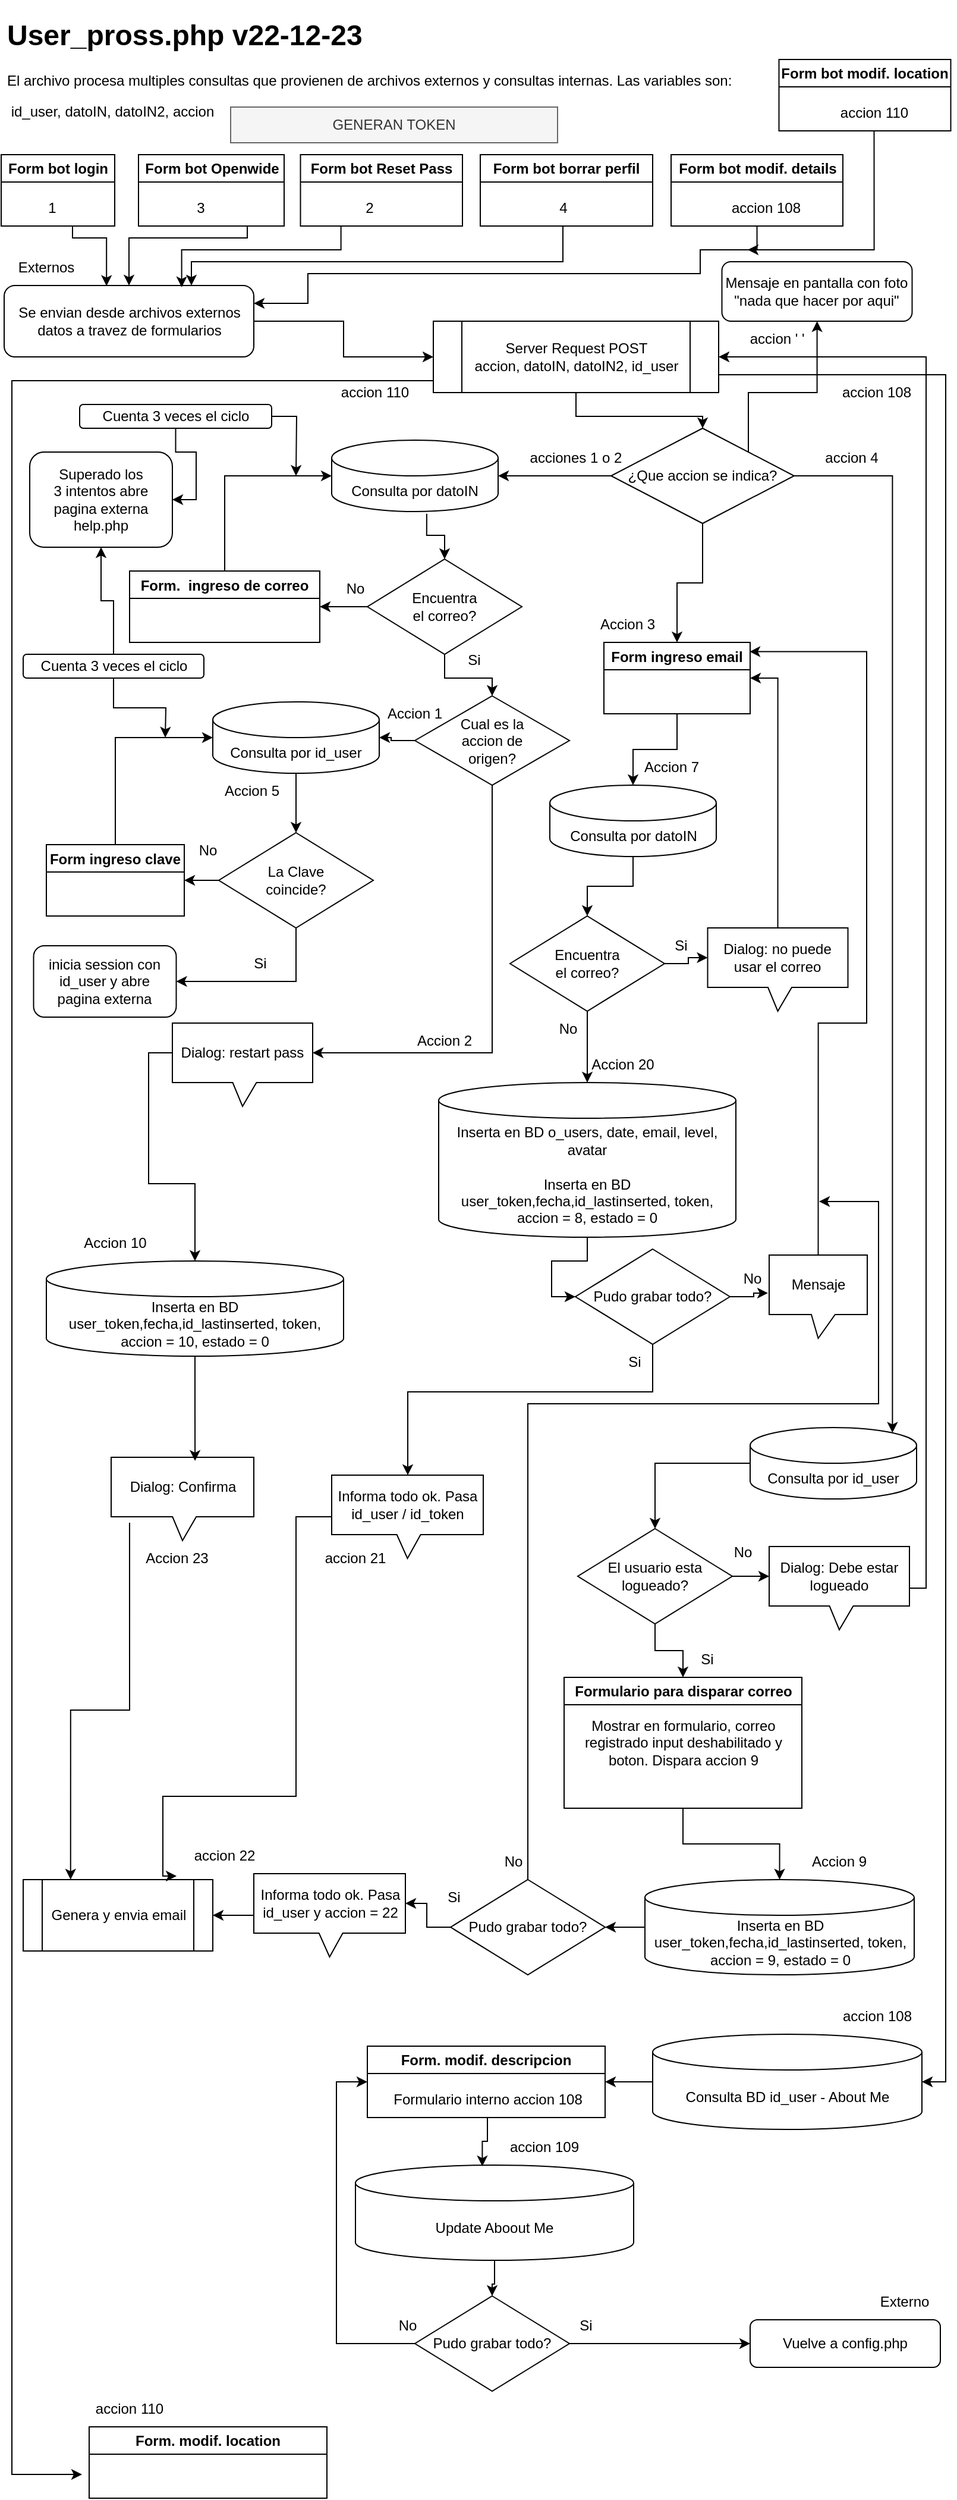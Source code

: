<mxfile version="22.1.11" type="github">
  <diagram name="Página-1" id="0gqNR9iIzD01g7om8HYn">
    <mxGraphModel dx="880" dy="434" grid="1" gridSize="10" guides="1" tooltips="1" connect="1" arrows="1" fold="1" page="1" pageScale="1" pageWidth="827" pageHeight="1169" math="0" shadow="0">
      <root>
        <mxCell id="0" />
        <mxCell id="1" parent="0" />
        <mxCell id="KxJMnZQ1Z0rmv5bRJUNF-1" value="&lt;h1&gt;User_pross.php v22-12-23&lt;/h1&gt;&lt;p&gt;El archivo procesa multiples consultas que provienen de archivos externos y consultas internas. Las variables son:&amp;nbsp;&lt;/p&gt;&lt;p&gt;&lt;span style=&quot;background-color: initial;&quot;&gt;&amp;nbsp;id_user,&amp;nbsp;&lt;/span&gt;&lt;span style=&quot;background-color: initial;&quot;&gt;datoIN,&amp;nbsp;&lt;/span&gt;&lt;span style=&quot;background-color: initial;&quot;&gt;datoIN2,&amp;nbsp;&lt;/span&gt;&lt;span style=&quot;background-color: initial;&quot;&gt;accion&lt;/span&gt;&lt;/p&gt;" style="text;html=1;strokeColor=none;fillColor=none;spacing=5;spacingTop=-20;whiteSpace=wrap;overflow=hidden;rounded=0;" parent="1" vertex="1">
          <mxGeometry x="12" y="10" width="628" height="100" as="geometry" />
        </mxCell>
        <mxCell id="KxJMnZQ1Z0rmv5bRJUNF-20" style="edgeStyle=orthogonalEdgeStyle;rounded=0;orthogonalLoop=1;jettySize=auto;html=1;entryX=0.5;entryY=0;entryDx=0;entryDy=0;" parent="1" source="KxJMnZQ1Z0rmv5bRJUNF-3" target="KxJMnZQ1Z0rmv5bRJUNF-19" edge="1">
          <mxGeometry relative="1" as="geometry" />
        </mxCell>
        <mxCell id="de9XcAd29O3HqB55_w48-4" style="edgeStyle=orthogonalEdgeStyle;rounded=0;orthogonalLoop=1;jettySize=auto;html=1;exitX=1;exitY=0.75;exitDx=0;exitDy=0;entryX=1;entryY=0.5;entryDx=0;entryDy=0;entryPerimeter=0;" parent="1" source="KxJMnZQ1Z0rmv5bRJUNF-3" target="de9XcAd29O3HqB55_w48-9" edge="1">
          <mxGeometry relative="1" as="geometry">
            <mxPoint x="820" y="1731" as="targetPoint" />
          </mxGeometry>
        </mxCell>
        <mxCell id="5F47CChhEbSNKiJuqiiF-7" style="edgeStyle=orthogonalEdgeStyle;rounded=0;orthogonalLoop=1;jettySize=auto;html=1;" edge="1" parent="1" source="KxJMnZQ1Z0rmv5bRJUNF-3">
          <mxGeometry relative="1" as="geometry">
            <mxPoint x="80" y="2080" as="targetPoint" />
            <Array as="points">
              <mxPoint x="21" y="320" />
            </Array>
          </mxGeometry>
        </mxCell>
        <mxCell id="KxJMnZQ1Z0rmv5bRJUNF-3" value="Server Request POST&lt;br&gt;accion, datoIN, datoIN2, id_user" style="shape=process;whiteSpace=wrap;html=1;backgroundOutline=1;" parent="1" vertex="1">
          <mxGeometry x="375.5" y="270" width="240" height="60" as="geometry" />
        </mxCell>
        <mxCell id="KxJMnZQ1Z0rmv5bRJUNF-5" style="edgeStyle=orthogonalEdgeStyle;rounded=0;orthogonalLoop=1;jettySize=auto;html=1;" parent="1" source="KxJMnZQ1Z0rmv5bRJUNF-4" target="KxJMnZQ1Z0rmv5bRJUNF-3" edge="1">
          <mxGeometry relative="1" as="geometry" />
        </mxCell>
        <mxCell id="KxJMnZQ1Z0rmv5bRJUNF-4" value="Se envian desde archivos externos datos a travez de formularios" style="rounded=1;whiteSpace=wrap;html=1;" parent="1" vertex="1">
          <mxGeometry x="14.5" y="240" width="210" height="60" as="geometry" />
        </mxCell>
        <mxCell id="KxJMnZQ1Z0rmv5bRJUNF-6" value="Externos" style="text;html=1;strokeColor=none;fillColor=none;align=center;verticalAlign=middle;whiteSpace=wrap;rounded=0;" parent="1" vertex="1">
          <mxGeometry x="14.5" y="210" width="70" height="30" as="geometry" />
        </mxCell>
        <mxCell id="KxJMnZQ1Z0rmv5bRJUNF-9" value="Form bot login" style="swimlane;whiteSpace=wrap;html=1;" parent="1" vertex="1">
          <mxGeometry x="12" y="130" width="95.5" height="60" as="geometry" />
        </mxCell>
        <mxCell id="KxJMnZQ1Z0rmv5bRJUNF-95" value="1" style="text;html=1;strokeColor=none;fillColor=none;align=center;verticalAlign=middle;whiteSpace=wrap;rounded=0;" parent="KxJMnZQ1Z0rmv5bRJUNF-9" vertex="1">
          <mxGeometry x="12.5" y="30" width="60" height="30" as="geometry" />
        </mxCell>
        <mxCell id="KxJMnZQ1Z0rmv5bRJUNF-15" style="edgeStyle=orthogonalEdgeStyle;rounded=0;orthogonalLoop=1;jettySize=auto;html=1;entryX=0.5;entryY=0;entryDx=0;entryDy=0;" parent="1" source="KxJMnZQ1Z0rmv5bRJUNF-10" target="KxJMnZQ1Z0rmv5bRJUNF-4" edge="1">
          <mxGeometry relative="1" as="geometry">
            <Array as="points">
              <mxPoint x="219" y="200" />
              <mxPoint x="120" y="200" />
            </Array>
          </mxGeometry>
        </mxCell>
        <mxCell id="KxJMnZQ1Z0rmv5bRJUNF-10" value="Form bot Openwide" style="swimlane;whiteSpace=wrap;html=1;startSize=23;" parent="1" vertex="1">
          <mxGeometry x="127.5" y="130" width="122.5" height="60" as="geometry" />
        </mxCell>
        <mxCell id="KxJMnZQ1Z0rmv5bRJUNF-96" value="3" style="text;html=1;strokeColor=none;fillColor=none;align=center;verticalAlign=middle;whiteSpace=wrap;rounded=0;" parent="KxJMnZQ1Z0rmv5bRJUNF-10" vertex="1">
          <mxGeometry x="22.5" y="30" width="60" height="30" as="geometry" />
        </mxCell>
        <mxCell id="KxJMnZQ1Z0rmv5bRJUNF-11" value="Form bot Reset Pass" style="swimlane;whiteSpace=wrap;html=1;" parent="1" vertex="1">
          <mxGeometry x="263.75" y="130" width="136.25" height="60" as="geometry" />
        </mxCell>
        <mxCell id="KxJMnZQ1Z0rmv5bRJUNF-97" value="2" style="text;html=1;strokeColor=none;fillColor=none;align=center;verticalAlign=middle;whiteSpace=wrap;rounded=0;" parent="KxJMnZQ1Z0rmv5bRJUNF-11" vertex="1">
          <mxGeometry x="28.25" y="30" width="60" height="30" as="geometry" />
        </mxCell>
        <mxCell id="KxJMnZQ1Z0rmv5bRJUNF-12" value="Form bot borrar perfil" style="swimlane;whiteSpace=wrap;html=1;" parent="1" vertex="1">
          <mxGeometry x="415" y="130" width="145" height="60" as="geometry" />
        </mxCell>
        <mxCell id="KxJMnZQ1Z0rmv5bRJUNF-98" value="4" style="text;html=1;strokeColor=none;fillColor=none;align=center;verticalAlign=middle;whiteSpace=wrap;rounded=0;" parent="KxJMnZQ1Z0rmv5bRJUNF-12" vertex="1">
          <mxGeometry x="39.5" y="30" width="60" height="30" as="geometry" />
        </mxCell>
        <mxCell id="KxJMnZQ1Z0rmv5bRJUNF-14" style="edgeStyle=orthogonalEdgeStyle;rounded=0;orthogonalLoop=1;jettySize=auto;html=1;entryX=0.41;entryY=0.006;entryDx=0;entryDy=0;entryPerimeter=0;" parent="1" source="KxJMnZQ1Z0rmv5bRJUNF-9" target="KxJMnZQ1Z0rmv5bRJUNF-4" edge="1">
          <mxGeometry relative="1" as="geometry">
            <Array as="points">
              <mxPoint x="72" y="200" />
              <mxPoint x="101" y="200" />
            </Array>
          </mxGeometry>
        </mxCell>
        <mxCell id="KxJMnZQ1Z0rmv5bRJUNF-16" style="edgeStyle=orthogonalEdgeStyle;rounded=0;orthogonalLoop=1;jettySize=auto;html=1;entryX=0.711;entryY=0.024;entryDx=0;entryDy=0;entryPerimeter=0;exitX=0.25;exitY=1;exitDx=0;exitDy=0;" parent="1" target="KxJMnZQ1Z0rmv5bRJUNF-4" edge="1" source="KxJMnZQ1Z0rmv5bRJUNF-11">
          <mxGeometry relative="1" as="geometry">
            <Array as="points">
              <mxPoint x="298" y="210" />
              <mxPoint x="164" y="210" />
            </Array>
            <mxPoint x="410" y="190" as="sourcePoint" />
          </mxGeometry>
        </mxCell>
        <mxCell id="KxJMnZQ1Z0rmv5bRJUNF-17" style="edgeStyle=orthogonalEdgeStyle;rounded=0;orthogonalLoop=1;jettySize=auto;html=1;exitX=0.5;exitY=1;exitDx=0;exitDy=0;entryX=0.75;entryY=0;entryDx=0;entryDy=0;" parent="1" source="KxJMnZQ1Z0rmv5bRJUNF-98" target="KxJMnZQ1Z0rmv5bRJUNF-4" edge="1">
          <mxGeometry relative="1" as="geometry">
            <Array as="points">
              <mxPoint x="485" y="220" />
              <mxPoint x="172" y="220" />
            </Array>
            <mxPoint x="225" y="250" as="targetPoint" />
          </mxGeometry>
        </mxCell>
        <mxCell id="KxJMnZQ1Z0rmv5bRJUNF-22" style="edgeStyle=orthogonalEdgeStyle;rounded=0;orthogonalLoop=1;jettySize=auto;html=1;" parent="1" source="KxJMnZQ1Z0rmv5bRJUNF-19" target="KxJMnZQ1Z0rmv5bRJUNF-21" edge="1">
          <mxGeometry relative="1" as="geometry" />
        </mxCell>
        <mxCell id="KxJMnZQ1Z0rmv5bRJUNF-71" style="edgeStyle=orthogonalEdgeStyle;rounded=0;orthogonalLoop=1;jettySize=auto;html=1;entryX=0.5;entryY=0;entryDx=0;entryDy=0;" parent="1" source="KxJMnZQ1Z0rmv5bRJUNF-19" target="KxJMnZQ1Z0rmv5bRJUNF-70" edge="1">
          <mxGeometry relative="1" as="geometry" />
        </mxCell>
        <mxCell id="vhHzorupILCDjtNBnkvq-3" style="edgeStyle=orthogonalEdgeStyle;rounded=0;orthogonalLoop=1;jettySize=auto;html=1;exitX=1;exitY=0;exitDx=0;exitDy=0;" parent="1" source="KxJMnZQ1Z0rmv5bRJUNF-19" target="vhHzorupILCDjtNBnkvq-1" edge="1">
          <mxGeometry relative="1" as="geometry">
            <Array as="points">
              <mxPoint x="641" y="330" />
            </Array>
          </mxGeometry>
        </mxCell>
        <mxCell id="KxJMnZQ1Z0rmv5bRJUNF-19" value="¿Que accion se indica?" style="rhombus;whiteSpace=wrap;html=1;" parent="1" vertex="1">
          <mxGeometry x="525" y="360" width="154" height="80" as="geometry" />
        </mxCell>
        <mxCell id="KxJMnZQ1Z0rmv5bRJUNF-25" style="edgeStyle=orthogonalEdgeStyle;rounded=0;orthogonalLoop=1;jettySize=auto;html=1;entryX=0.5;entryY=0;entryDx=0;entryDy=0;exitX=0.571;exitY=1.032;exitDx=0;exitDy=0;exitPerimeter=0;" parent="1" source="KxJMnZQ1Z0rmv5bRJUNF-21" target="KxJMnZQ1Z0rmv5bRJUNF-24" edge="1">
          <mxGeometry relative="1" as="geometry" />
        </mxCell>
        <mxCell id="KxJMnZQ1Z0rmv5bRJUNF-21" value="Consulta por datoIN" style="shape=cylinder3;whiteSpace=wrap;html=1;boundedLbl=1;backgroundOutline=1;size=15;" parent="1" vertex="1">
          <mxGeometry x="290" y="370" width="140" height="60" as="geometry" />
        </mxCell>
        <mxCell id="KxJMnZQ1Z0rmv5bRJUNF-23" value="acciones 1 o 2" style="text;html=1;strokeColor=none;fillColor=none;align=center;verticalAlign=middle;whiteSpace=wrap;rounded=0;" parent="1" vertex="1">
          <mxGeometry x="447" y="370" width="97" height="30" as="geometry" />
        </mxCell>
        <mxCell id="KxJMnZQ1Z0rmv5bRJUNF-32" style="edgeStyle=orthogonalEdgeStyle;rounded=0;orthogonalLoop=1;jettySize=auto;html=1;entryX=1;entryY=0.5;entryDx=0;entryDy=0;" parent="1" source="KxJMnZQ1Z0rmv5bRJUNF-24" target="KxJMnZQ1Z0rmv5bRJUNF-26" edge="1">
          <mxGeometry relative="1" as="geometry" />
        </mxCell>
        <mxCell id="KxJMnZQ1Z0rmv5bRJUNF-141" style="edgeStyle=orthogonalEdgeStyle;rounded=0;orthogonalLoop=1;jettySize=auto;html=1;entryX=0.5;entryY=0;entryDx=0;entryDy=0;" parent="1" source="KxJMnZQ1Z0rmv5bRJUNF-24" target="KxJMnZQ1Z0rmv5bRJUNF-31" edge="1">
          <mxGeometry relative="1" as="geometry" />
        </mxCell>
        <mxCell id="KxJMnZQ1Z0rmv5bRJUNF-24" value="Encuentra &lt;br&gt;el correo?" style="rhombus;whiteSpace=wrap;html=1;" parent="1" vertex="1">
          <mxGeometry x="320" y="470" width="130" height="80" as="geometry" />
        </mxCell>
        <mxCell id="KxJMnZQ1Z0rmv5bRJUNF-26" value="Form.  ingreso de correo" style="swimlane;startSize=23;" parent="1" vertex="1">
          <mxGeometry x="120" y="480" width="160" height="60" as="geometry" />
        </mxCell>
        <mxCell id="KxJMnZQ1Z0rmv5bRJUNF-29" value="Si" style="text;html=1;strokeColor=none;fillColor=none;align=center;verticalAlign=middle;whiteSpace=wrap;rounded=0;" parent="1" vertex="1">
          <mxGeometry x="390" y="540" width="40" height="30" as="geometry" />
        </mxCell>
        <mxCell id="KxJMnZQ1Z0rmv5bRJUNF-40" style="edgeStyle=orthogonalEdgeStyle;rounded=0;orthogonalLoop=1;jettySize=auto;html=1;entryX=1;entryY=0.5;entryDx=0;entryDy=0;entryPerimeter=0;" parent="1" source="KxJMnZQ1Z0rmv5bRJUNF-31" target="KxJMnZQ1Z0rmv5bRJUNF-44" edge="1">
          <mxGeometry relative="1" as="geometry">
            <mxPoint x="210.0" y="690" as="targetPoint" />
          </mxGeometry>
        </mxCell>
        <mxCell id="KxJMnZQ1Z0rmv5bRJUNF-31" value="Cual es la &lt;br&gt;accion de &lt;br&gt;origen?" style="rhombus;whiteSpace=wrap;html=1;" parent="1" vertex="1">
          <mxGeometry x="360" y="585" width="130" height="75" as="geometry" />
        </mxCell>
        <mxCell id="KxJMnZQ1Z0rmv5bRJUNF-33" style="edgeStyle=orthogonalEdgeStyle;rounded=0;orthogonalLoop=1;jettySize=auto;html=1;entryX=0;entryY=0.5;entryDx=0;entryDy=0;entryPerimeter=0;exitX=0.5;exitY=0;exitDx=0;exitDy=0;" parent="1" source="KxJMnZQ1Z0rmv5bRJUNF-26" target="KxJMnZQ1Z0rmv5bRJUNF-21" edge="1">
          <mxGeometry relative="1" as="geometry" />
        </mxCell>
        <mxCell id="KxJMnZQ1Z0rmv5bRJUNF-38" value="Accion 1" style="text;html=1;strokeColor=none;fillColor=none;align=center;verticalAlign=middle;whiteSpace=wrap;rounded=0;" parent="1" vertex="1">
          <mxGeometry x="320" y="585" width="80" height="30" as="geometry" />
        </mxCell>
        <mxCell id="KxJMnZQ1Z0rmv5bRJUNF-47" style="edgeStyle=orthogonalEdgeStyle;rounded=0;orthogonalLoop=1;jettySize=auto;html=1;entryX=0.5;entryY=0;entryDx=0;entryDy=0;" parent="1" source="KxJMnZQ1Z0rmv5bRJUNF-44" target="KxJMnZQ1Z0rmv5bRJUNF-45" edge="1">
          <mxGeometry relative="1" as="geometry" />
        </mxCell>
        <mxCell id="KxJMnZQ1Z0rmv5bRJUNF-44" value="Consulta por id_user" style="shape=cylinder3;whiteSpace=wrap;html=1;boundedLbl=1;backgroundOutline=1;size=15;" parent="1" vertex="1">
          <mxGeometry x="190" y="590" width="140" height="60" as="geometry" />
        </mxCell>
        <mxCell id="vhHzorupILCDjtNBnkvq-14" style="edgeStyle=orthogonalEdgeStyle;rounded=0;orthogonalLoop=1;jettySize=auto;html=1;entryX=1;entryY=0.5;entryDx=0;entryDy=0;exitX=0.5;exitY=1;exitDx=0;exitDy=0;" parent="1" source="KxJMnZQ1Z0rmv5bRJUNF-45" target="KxJMnZQ1Z0rmv5bRJUNF-68" edge="1">
          <mxGeometry relative="1" as="geometry" />
        </mxCell>
        <mxCell id="vhHzorupILCDjtNBnkvq-17" style="edgeStyle=orthogonalEdgeStyle;rounded=0;orthogonalLoop=1;jettySize=auto;html=1;entryX=1;entryY=0.5;entryDx=0;entryDy=0;" parent="1" source="KxJMnZQ1Z0rmv5bRJUNF-45" target="KxJMnZQ1Z0rmv5bRJUNF-49" edge="1">
          <mxGeometry relative="1" as="geometry" />
        </mxCell>
        <mxCell id="KxJMnZQ1Z0rmv5bRJUNF-45" value="La Clave&lt;br&gt;coincide?" style="rhombus;whiteSpace=wrap;html=1;" parent="1" vertex="1">
          <mxGeometry x="195" y="700" width="130" height="80" as="geometry" />
        </mxCell>
        <mxCell id="KxJMnZQ1Z0rmv5bRJUNF-48" value="No" style="text;html=1;strokeColor=none;fillColor=none;align=center;verticalAlign=middle;whiteSpace=wrap;rounded=0;" parent="1" vertex="1">
          <mxGeometry x="280" y="480" width="60" height="30" as="geometry" />
        </mxCell>
        <mxCell id="KxJMnZQ1Z0rmv5bRJUNF-49" value="Form ingreso clave" style="swimlane;" parent="1" vertex="1">
          <mxGeometry x="50" y="710" width="116" height="60" as="geometry" />
        </mxCell>
        <mxCell id="KxJMnZQ1Z0rmv5bRJUNF-52" style="edgeStyle=orthogonalEdgeStyle;rounded=0;orthogonalLoop=1;jettySize=auto;html=1;entryX=0;entryY=0.5;entryDx=0;entryDy=0;entryPerimeter=0;exitX=0.5;exitY=0;exitDx=0;exitDy=0;" parent="1" source="KxJMnZQ1Z0rmv5bRJUNF-49" target="KxJMnZQ1Z0rmv5bRJUNF-44" edge="1">
          <mxGeometry relative="1" as="geometry" />
        </mxCell>
        <mxCell id="KxJMnZQ1Z0rmv5bRJUNF-55" value="No" style="text;html=1;strokeColor=none;fillColor=none;align=center;verticalAlign=middle;whiteSpace=wrap;rounded=0;" parent="1" vertex="1">
          <mxGeometry x="156" y="700" width="60" height="30" as="geometry" />
        </mxCell>
        <mxCell id="KxJMnZQ1Z0rmv5bRJUNF-60" style="edgeStyle=orthogonalEdgeStyle;rounded=0;orthogonalLoop=1;jettySize=auto;html=1;" parent="1" source="KxJMnZQ1Z0rmv5bRJUNF-57" edge="1">
          <mxGeometry relative="1" as="geometry">
            <mxPoint x="260" y="400" as="targetPoint" />
          </mxGeometry>
        </mxCell>
        <mxCell id="KxJMnZQ1Z0rmv5bRJUNF-57" value="Cuenta 3 veces el ciclo" style="rounded=1;whiteSpace=wrap;html=1;" parent="1" vertex="1">
          <mxGeometry x="78" y="340" width="161.5" height="20" as="geometry" />
        </mxCell>
        <mxCell id="vhHzorupILCDjtNBnkvq-37" style="edgeStyle=orthogonalEdgeStyle;rounded=0;orthogonalLoop=1;jettySize=auto;html=1;" parent="1" source="KxJMnZQ1Z0rmv5bRJUNF-58" edge="1">
          <mxGeometry relative="1" as="geometry">
            <mxPoint x="150" y="620" as="targetPoint" />
          </mxGeometry>
        </mxCell>
        <mxCell id="KxJMnZQ1Z0rmv5bRJUNF-58" value="Cuenta 3 veces el ciclo" style="rounded=1;whiteSpace=wrap;html=1;" parent="1" vertex="1">
          <mxGeometry x="30.5" y="550" width="152" height="20" as="geometry" />
        </mxCell>
        <mxCell id="KxJMnZQ1Z0rmv5bRJUNF-62" value="Superado los&lt;br&gt;3 intentos abre pagina externa help.php" style="rounded=1;whiteSpace=wrap;html=1;" parent="1" vertex="1">
          <mxGeometry x="36" y="380" width="120" height="80" as="geometry" />
        </mxCell>
        <mxCell id="KxJMnZQ1Z0rmv5bRJUNF-63" style="edgeStyle=orthogonalEdgeStyle;rounded=0;orthogonalLoop=1;jettySize=auto;html=1;entryX=1;entryY=0.5;entryDx=0;entryDy=0;" parent="1" source="KxJMnZQ1Z0rmv5bRJUNF-57" target="KxJMnZQ1Z0rmv5bRJUNF-62" edge="1">
          <mxGeometry relative="1" as="geometry" />
        </mxCell>
        <mxCell id="KxJMnZQ1Z0rmv5bRJUNF-64" style="edgeStyle=orthogonalEdgeStyle;rounded=0;orthogonalLoop=1;jettySize=auto;html=1;entryX=0.5;entryY=1;entryDx=0;entryDy=0;" parent="1" source="KxJMnZQ1Z0rmv5bRJUNF-58" target="KxJMnZQ1Z0rmv5bRJUNF-62" edge="1">
          <mxGeometry relative="1" as="geometry" />
        </mxCell>
        <mxCell id="KxJMnZQ1Z0rmv5bRJUNF-67" value="Si" style="text;html=1;strokeColor=none;fillColor=none;align=center;verticalAlign=middle;whiteSpace=wrap;rounded=0;" parent="1" vertex="1">
          <mxGeometry x="210" y="795" width="40" height="30" as="geometry" />
        </mxCell>
        <mxCell id="KxJMnZQ1Z0rmv5bRJUNF-68" value="inicia session con id_user y abre &lt;br&gt;pagina externa" style="rounded=1;whiteSpace=wrap;html=1;" parent="1" vertex="1">
          <mxGeometry x="39.25" y="795" width="120" height="60" as="geometry" />
        </mxCell>
        <mxCell id="KxJMnZQ1Z0rmv5bRJUNF-70" value="Form ingreso email" style="swimlane;" parent="1" vertex="1">
          <mxGeometry x="519" y="540" width="123" height="60" as="geometry" />
        </mxCell>
        <mxCell id="KxJMnZQ1Z0rmv5bRJUNF-72" value="Accion 3" style="text;html=1;strokeColor=none;fillColor=none;align=center;verticalAlign=middle;whiteSpace=wrap;rounded=0;" parent="1" vertex="1">
          <mxGeometry x="509" y="510" width="60" height="30" as="geometry" />
        </mxCell>
        <mxCell id="KxJMnZQ1Z0rmv5bRJUNF-77" style="edgeStyle=orthogonalEdgeStyle;rounded=0;orthogonalLoop=1;jettySize=auto;html=1;entryX=0.5;entryY=0;entryDx=0;entryDy=0;" parent="1" source="KxJMnZQ1Z0rmv5bRJUNF-73" target="KxJMnZQ1Z0rmv5bRJUNF-76" edge="1">
          <mxGeometry relative="1" as="geometry" />
        </mxCell>
        <mxCell id="KxJMnZQ1Z0rmv5bRJUNF-73" value="Consulta por datoIN" style="shape=cylinder3;whiteSpace=wrap;html=1;boundedLbl=1;backgroundOutline=1;size=15;" parent="1" vertex="1">
          <mxGeometry x="473.5" y="660" width="140" height="60" as="geometry" />
        </mxCell>
        <mxCell id="KxJMnZQ1Z0rmv5bRJUNF-74" style="edgeStyle=orthogonalEdgeStyle;rounded=0;orthogonalLoop=1;jettySize=auto;html=1;entryX=0.5;entryY=0;entryDx=0;entryDy=0;entryPerimeter=0;" parent="1" source="KxJMnZQ1Z0rmv5bRJUNF-70" target="KxJMnZQ1Z0rmv5bRJUNF-73" edge="1">
          <mxGeometry relative="1" as="geometry" />
        </mxCell>
        <mxCell id="KxJMnZQ1Z0rmv5bRJUNF-75" value="Accion 7" style="text;html=1;strokeColor=none;fillColor=none;align=center;verticalAlign=middle;whiteSpace=wrap;rounded=0;" parent="1" vertex="1">
          <mxGeometry x="546.25" y="630" width="60" height="30" as="geometry" />
        </mxCell>
        <mxCell id="KxJMnZQ1Z0rmv5bRJUNF-76" value="Encuentra &lt;br&gt;el correo?" style="rhombus;whiteSpace=wrap;html=1;" parent="1" vertex="1">
          <mxGeometry x="440" y="770" width="130" height="80" as="geometry" />
        </mxCell>
        <mxCell id="vhHzorupILCDjtNBnkvq-26" style="edgeStyle=orthogonalEdgeStyle;rounded=0;orthogonalLoop=1;jettySize=auto;html=1;entryX=1;entryY=0.5;entryDx=0;entryDy=0;exitX=0.5;exitY=0;exitDx=0;exitDy=0;exitPerimeter=0;" parent="1" source="KxJMnZQ1Z0rmv5bRJUNF-78" target="KxJMnZQ1Z0rmv5bRJUNF-70" edge="1">
          <mxGeometry relative="1" as="geometry" />
        </mxCell>
        <mxCell id="KxJMnZQ1Z0rmv5bRJUNF-78" value="Dialog: no puede usar el correo" style="shape=callout;whiteSpace=wrap;html=1;perimeter=calloutPerimeter;size=20;position=0.43;" parent="1" vertex="1">
          <mxGeometry x="606.25" y="780" width="118" height="70" as="geometry" />
        </mxCell>
        <mxCell id="KxJMnZQ1Z0rmv5bRJUNF-79" style="edgeStyle=orthogonalEdgeStyle;rounded=0;orthogonalLoop=1;jettySize=auto;html=1;entryX=0;entryY=0;entryDx=0;entryDy=25;entryPerimeter=0;" parent="1" source="KxJMnZQ1Z0rmv5bRJUNF-76" target="KxJMnZQ1Z0rmv5bRJUNF-78" edge="1">
          <mxGeometry relative="1" as="geometry" />
        </mxCell>
        <mxCell id="KxJMnZQ1Z0rmv5bRJUNF-81" value="Si" style="text;html=1;strokeColor=none;fillColor=none;align=center;verticalAlign=middle;whiteSpace=wrap;rounded=0;" parent="1" vertex="1">
          <mxGeometry x="553.5" y="780" width="60" height="30" as="geometry" />
        </mxCell>
        <mxCell id="vhHzorupILCDjtNBnkvq-25" style="edgeStyle=orthogonalEdgeStyle;rounded=0;orthogonalLoop=1;jettySize=auto;html=1;entryX=0;entryY=0.5;entryDx=0;entryDy=0;" parent="1" source="KxJMnZQ1Z0rmv5bRJUNF-82" target="KxJMnZQ1Z0rmv5bRJUNF-87" edge="1">
          <mxGeometry relative="1" as="geometry" />
        </mxCell>
        <mxCell id="KxJMnZQ1Z0rmv5bRJUNF-82" value="Inserta en BD o_users, date, email, level, avatar&lt;br&gt;&lt;br&gt;Inserta en BD user_token,fecha,id_lastinserted, token, accion = 8, estado = 0" style="shape=cylinder3;whiteSpace=wrap;html=1;boundedLbl=1;backgroundOutline=1;size=15;" parent="1" vertex="1">
          <mxGeometry x="380" y="910" width="250" height="130" as="geometry" />
        </mxCell>
        <mxCell id="KxJMnZQ1Z0rmv5bRJUNF-84" style="edgeStyle=orthogonalEdgeStyle;rounded=0;orthogonalLoop=1;jettySize=auto;html=1;entryX=0.5;entryY=0;entryDx=0;entryDy=0;entryPerimeter=0;" parent="1" source="KxJMnZQ1Z0rmv5bRJUNF-76" target="KxJMnZQ1Z0rmv5bRJUNF-82" edge="1">
          <mxGeometry relative="1" as="geometry" />
        </mxCell>
        <mxCell id="KxJMnZQ1Z0rmv5bRJUNF-85" value="No" style="text;html=1;strokeColor=none;fillColor=none;align=center;verticalAlign=middle;whiteSpace=wrap;rounded=0;" parent="1" vertex="1">
          <mxGeometry x="459" y="850" width="60" height="30" as="geometry" />
        </mxCell>
        <mxCell id="KxJMnZQ1Z0rmv5bRJUNF-86" value="Informa todo ok. Pasa id_user / id_token" style="shape=callout;whiteSpace=wrap;html=1;perimeter=calloutPerimeter;size=20;position=0.43;" parent="1" vertex="1">
          <mxGeometry x="290" y="1240" width="127.5" height="70" as="geometry" />
        </mxCell>
        <mxCell id="KxJMnZQ1Z0rmv5bRJUNF-94" style="edgeStyle=orthogonalEdgeStyle;rounded=0;orthogonalLoop=1;jettySize=auto;html=1;exitX=0.5;exitY=1;exitDx=0;exitDy=0;" parent="1" source="KxJMnZQ1Z0rmv5bRJUNF-87" target="KxJMnZQ1Z0rmv5bRJUNF-86" edge="1">
          <mxGeometry relative="1" as="geometry">
            <Array as="points">
              <mxPoint x="560" y="1170" />
              <mxPoint x="354" y="1170" />
            </Array>
          </mxGeometry>
        </mxCell>
        <mxCell id="KxJMnZQ1Z0rmv5bRJUNF-87" value="Pudo grabar todo?" style="rhombus;whiteSpace=wrap;html=1;" parent="1" vertex="1">
          <mxGeometry x="495" y="1050" width="130" height="80" as="geometry" />
        </mxCell>
        <mxCell id="KxJMnZQ1Z0rmv5bRJUNF-90" value="Si" style="text;html=1;strokeColor=none;fillColor=none;align=center;verticalAlign=middle;whiteSpace=wrap;rounded=0;" parent="1" vertex="1">
          <mxGeometry x="525" y="1130" width="40" height="30" as="geometry" />
        </mxCell>
        <mxCell id="KxJMnZQ1Z0rmv5bRJUNF-91" value="Genera y envia email" style="shape=process;whiteSpace=wrap;html=1;backgroundOutline=1;" parent="1" vertex="1">
          <mxGeometry x="30.5" y="1580" width="159.5" height="60" as="geometry" />
        </mxCell>
        <mxCell id="KxJMnZQ1Z0rmv5bRJUNF-106" style="edgeStyle=orthogonalEdgeStyle;rounded=0;orthogonalLoop=1;jettySize=auto;html=1;entryX=0.5;entryY=0;entryDx=0;entryDy=0;" parent="1" source="KxJMnZQ1Z0rmv5bRJUNF-99" target="KxJMnZQ1Z0rmv5bRJUNF-102" edge="1">
          <mxGeometry relative="1" as="geometry" />
        </mxCell>
        <mxCell id="KxJMnZQ1Z0rmv5bRJUNF-99" value="Consulta por id_user" style="shape=cylinder3;whiteSpace=wrap;html=1;boundedLbl=1;backgroundOutline=1;size=15;" parent="1" vertex="1">
          <mxGeometry x="642" y="1200" width="140" height="60" as="geometry" />
        </mxCell>
        <mxCell id="KxJMnZQ1Z0rmv5bRJUNF-101" value="accion 4" style="text;html=1;strokeColor=none;fillColor=none;align=center;verticalAlign=middle;whiteSpace=wrap;rounded=0;" parent="1" vertex="1">
          <mxGeometry x="679" y="370" width="97" height="30" as="geometry" />
        </mxCell>
        <mxCell id="KxJMnZQ1Z0rmv5bRJUNF-110" style="edgeStyle=orthogonalEdgeStyle;rounded=0;orthogonalLoop=1;jettySize=auto;html=1;" parent="1" source="KxJMnZQ1Z0rmv5bRJUNF-102" target="KxJMnZQ1Z0rmv5bRJUNF-107" edge="1">
          <mxGeometry relative="1" as="geometry" />
        </mxCell>
        <mxCell id="KxJMnZQ1Z0rmv5bRJUNF-102" value="El usuario esta&lt;br&gt;logueado?" style="rhombus;whiteSpace=wrap;html=1;" parent="1" vertex="1">
          <mxGeometry x="497" y="1285" width="130" height="80" as="geometry" />
        </mxCell>
        <mxCell id="KxJMnZQ1Z0rmv5bRJUNF-107" value="Formulario para disparar correo" style="swimlane;whiteSpace=wrap;html=1;" parent="1" vertex="1">
          <mxGeometry x="485.5" y="1410" width="200" height="110" as="geometry" />
        </mxCell>
        <mxCell id="KxJMnZQ1Z0rmv5bRJUNF-111" value="Mostrar en formulario, correo registrado input deshabilitado y boton. Dispara accion 9" style="text;html=1;strokeColor=none;fillColor=none;align=center;verticalAlign=middle;whiteSpace=wrap;rounded=0;" parent="KxJMnZQ1Z0rmv5bRJUNF-107" vertex="1">
          <mxGeometry x="15" y="40" width="170" height="30" as="geometry" />
        </mxCell>
        <mxCell id="KxJMnZQ1Z0rmv5bRJUNF-113" value="Si" style="text;html=1;strokeColor=none;fillColor=none;align=center;verticalAlign=middle;whiteSpace=wrap;rounded=0;" parent="1" vertex="1">
          <mxGeometry x="575.5" y="1380" width="60" height="30" as="geometry" />
        </mxCell>
        <mxCell id="vhHzorupILCDjtNBnkvq-29" style="edgeStyle=orthogonalEdgeStyle;rounded=0;orthogonalLoop=1;jettySize=auto;html=1;entryX=1;entryY=0.5;entryDx=0;entryDy=0;" parent="1" source="KxJMnZQ1Z0rmv5bRJUNF-114" target="KxJMnZQ1Z0rmv5bRJUNF-3" edge="1">
          <mxGeometry relative="1" as="geometry">
            <Array as="points">
              <mxPoint x="790" y="1335" />
              <mxPoint x="790" y="300" />
            </Array>
          </mxGeometry>
        </mxCell>
        <mxCell id="KxJMnZQ1Z0rmv5bRJUNF-114" value="Dialog: Debe estar logueado" style="shape=callout;whiteSpace=wrap;html=1;perimeter=calloutPerimeter;size=20;position=0.43;" parent="1" vertex="1">
          <mxGeometry x="658" y="1300" width="118" height="70" as="geometry" />
        </mxCell>
        <mxCell id="KxJMnZQ1Z0rmv5bRJUNF-115" style="edgeStyle=orthogonalEdgeStyle;rounded=0;orthogonalLoop=1;jettySize=auto;html=1;entryX=0;entryY=0;entryDx=0;entryDy=25;entryPerimeter=0;" parent="1" source="KxJMnZQ1Z0rmv5bRJUNF-102" target="KxJMnZQ1Z0rmv5bRJUNF-114" edge="1">
          <mxGeometry relative="1" as="geometry" />
        </mxCell>
        <mxCell id="vhHzorupILCDjtNBnkvq-20" style="edgeStyle=orthogonalEdgeStyle;rounded=0;orthogonalLoop=1;jettySize=auto;html=1;exitX=0;exitY=0;exitDx=0;exitDy=25;exitPerimeter=0;" parent="1" source="KxJMnZQ1Z0rmv5bRJUNF-118" target="KxJMnZQ1Z0rmv5bRJUNF-124" edge="1">
          <mxGeometry relative="1" as="geometry" />
        </mxCell>
        <mxCell id="KxJMnZQ1Z0rmv5bRJUNF-118" value="Dialog: restart pass" style="shape=callout;whiteSpace=wrap;html=1;perimeter=calloutPerimeter;size=20;position=0.43;" parent="1" vertex="1">
          <mxGeometry x="156" y="860" width="118" height="70" as="geometry" />
        </mxCell>
        <mxCell id="KxJMnZQ1Z0rmv5bRJUNF-121" value="Accion 23" style="text;html=1;strokeColor=none;fillColor=none;align=center;verticalAlign=middle;whiteSpace=wrap;rounded=0;" parent="1" vertex="1">
          <mxGeometry x="130" y="1295" width="60" height="30" as="geometry" />
        </mxCell>
        <mxCell id="KxJMnZQ1Z0rmv5bRJUNF-122" value="Accion 2" style="text;html=1;strokeColor=none;fillColor=none;align=center;verticalAlign=middle;whiteSpace=wrap;rounded=0;" parent="1" vertex="1">
          <mxGeometry x="355" y="860" width="60" height="30" as="geometry" />
        </mxCell>
        <mxCell id="vhHzorupILCDjtNBnkvq-35" style="edgeStyle=orthogonalEdgeStyle;rounded=0;orthogonalLoop=1;jettySize=auto;html=1;entryX=0.25;entryY=0;entryDx=0;entryDy=0;exitX=0.129;exitY=0.786;exitDx=0;exitDy=0;exitPerimeter=0;" parent="1" source="KxJMnZQ1Z0rmv5bRJUNF-123" target="KxJMnZQ1Z0rmv5bRJUNF-91" edge="1">
          <mxGeometry relative="1" as="geometry" />
        </mxCell>
        <mxCell id="KxJMnZQ1Z0rmv5bRJUNF-123" value="Dialog: Confirma" style="shape=callout;whiteSpace=wrap;html=1;perimeter=calloutPerimeter;size=20;position=0.43;" parent="1" vertex="1">
          <mxGeometry x="104.5" y="1225" width="120" height="70" as="geometry" />
        </mxCell>
        <mxCell id="KxJMnZQ1Z0rmv5bRJUNF-124" value="Inserta en BD user_token,fecha,id_lastinserted, token, accion = 10, estado = 0" style="shape=cylinder3;whiteSpace=wrap;html=1;boundedLbl=1;backgroundOutline=1;size=15;" parent="1" vertex="1">
          <mxGeometry x="50" y="1060" width="250" height="80" as="geometry" />
        </mxCell>
        <mxCell id="KxJMnZQ1Z0rmv5bRJUNF-128" value="Accion 10" style="text;html=1;strokeColor=none;fillColor=none;align=center;verticalAlign=middle;whiteSpace=wrap;rounded=0;" parent="1" vertex="1">
          <mxGeometry x="78" y="1030" width="60" height="30" as="geometry" />
        </mxCell>
        <mxCell id="mLC5AenC_xmRN5eYfR8m-6" style="edgeStyle=orthogonalEdgeStyle;rounded=0;orthogonalLoop=1;jettySize=auto;html=1;entryX=1;entryY=0.5;entryDx=0;entryDy=0;" parent="1" source="KxJMnZQ1Z0rmv5bRJUNF-129" target="mLC5AenC_xmRN5eYfR8m-5" edge="1">
          <mxGeometry relative="1" as="geometry" />
        </mxCell>
        <mxCell id="KxJMnZQ1Z0rmv5bRJUNF-129" value="Inserta en BD user_token,fecha,id_lastinserted, token, accion = 9, estado = 0" style="shape=cylinder3;whiteSpace=wrap;html=1;boundedLbl=1;backgroundOutline=1;size=15;" parent="1" vertex="1">
          <mxGeometry x="553.5" y="1580" width="226.5" height="80" as="geometry" />
        </mxCell>
        <mxCell id="vhHzorupILCDjtNBnkvq-32" style="edgeStyle=orthogonalEdgeStyle;rounded=0;orthogonalLoop=1;jettySize=auto;html=1;entryX=1;entryY=0.5;entryDx=0;entryDy=0;" parent="1" source="KxJMnZQ1Z0rmv5bRJUNF-132" target="KxJMnZQ1Z0rmv5bRJUNF-91" edge="1">
          <mxGeometry relative="1" as="geometry">
            <mxPoint x="180" y="1595" as="targetPoint" />
          </mxGeometry>
        </mxCell>
        <mxCell id="KxJMnZQ1Z0rmv5bRJUNF-132" value="Informa todo ok. Pasa id_user y accion = 22" style="shape=callout;whiteSpace=wrap;html=1;perimeter=calloutPerimeter;size=20;position=0.43;" parent="1" vertex="1">
          <mxGeometry x="224.5" y="1575" width="127.5" height="70" as="geometry" />
        </mxCell>
        <mxCell id="vhHzorupILCDjtNBnkvq-1" value="Mensaje en pantalla con foto&lt;br&gt;&quot;nada que hacer por aqui&quot;" style="rounded=1;whiteSpace=wrap;html=1;" parent="1" vertex="1">
          <mxGeometry x="618.25" y="220" width="160" height="50" as="geometry" />
        </mxCell>
        <mxCell id="vhHzorupILCDjtNBnkvq-4" value="accion &#39; &#39;&amp;nbsp;" style="text;html=1;strokeColor=none;fillColor=none;align=center;verticalAlign=middle;whiteSpace=wrap;rounded=0;" parent="1" vertex="1">
          <mxGeometry x="618.25" y="270" width="97" height="30" as="geometry" />
        </mxCell>
        <mxCell id="vhHzorupILCDjtNBnkvq-7" style="edgeStyle=orthogonalEdgeStyle;rounded=0;orthogonalLoop=1;jettySize=auto;html=1;entryX=0.5;entryY=0;entryDx=0;entryDy=0;entryPerimeter=0;" parent="1" source="KxJMnZQ1Z0rmv5bRJUNF-107" target="KxJMnZQ1Z0rmv5bRJUNF-129" edge="1">
          <mxGeometry relative="1" as="geometry" />
        </mxCell>
        <mxCell id="vhHzorupILCDjtNBnkvq-8" value="Accion 9" style="text;html=1;strokeColor=none;fillColor=none;align=center;verticalAlign=middle;whiteSpace=wrap;rounded=0;" parent="1" vertex="1">
          <mxGeometry x="687" y="1550" width="60" height="30" as="geometry" />
        </mxCell>
        <mxCell id="vhHzorupILCDjtNBnkvq-9" value="Accion 20" style="text;html=1;strokeColor=none;fillColor=none;align=center;verticalAlign=middle;whiteSpace=wrap;rounded=0;" parent="1" vertex="1">
          <mxGeometry x="505" y="880" width="60" height="30" as="geometry" />
        </mxCell>
        <mxCell id="vhHzorupILCDjtNBnkvq-10" value="accion 22" style="text;html=1;strokeColor=none;fillColor=none;align=center;verticalAlign=middle;whiteSpace=wrap;rounded=0;" parent="1" vertex="1">
          <mxGeometry x="170" y="1545" width="60" height="30" as="geometry" />
        </mxCell>
        <mxCell id="vhHzorupILCDjtNBnkvq-11" value="accion 21" style="text;html=1;strokeColor=none;fillColor=none;align=center;verticalAlign=middle;whiteSpace=wrap;rounded=0;" parent="1" vertex="1">
          <mxGeometry x="280" y="1295" width="60" height="30" as="geometry" />
        </mxCell>
        <mxCell id="vhHzorupILCDjtNBnkvq-12" value="GENERAN TOKEN" style="text;html=1;strokeColor=#666666;fillColor=#f5f5f5;align=center;verticalAlign=middle;whiteSpace=wrap;rounded=0;fontColor=#333333;" parent="1" vertex="1">
          <mxGeometry x="205" y="90" width="275" height="30" as="geometry" />
        </mxCell>
        <mxCell id="vhHzorupILCDjtNBnkvq-18" style="edgeStyle=orthogonalEdgeStyle;rounded=0;orthogonalLoop=1;jettySize=auto;html=1;entryX=0;entryY=0;entryDx=118;entryDy=25;entryPerimeter=0;exitX=0.5;exitY=1;exitDx=0;exitDy=0;" parent="1" source="KxJMnZQ1Z0rmv5bRJUNF-31" target="KxJMnZQ1Z0rmv5bRJUNF-118" edge="1">
          <mxGeometry relative="1" as="geometry" />
        </mxCell>
        <mxCell id="vhHzorupILCDjtNBnkvq-21" style="edgeStyle=orthogonalEdgeStyle;rounded=0;orthogonalLoop=1;jettySize=auto;html=1;entryX=0.588;entryY=0.043;entryDx=0;entryDy=0;entryPerimeter=0;" parent="1" source="KxJMnZQ1Z0rmv5bRJUNF-124" target="KxJMnZQ1Z0rmv5bRJUNF-123" edge="1">
          <mxGeometry relative="1" as="geometry" />
        </mxCell>
        <mxCell id="vhHzorupILCDjtNBnkvq-22" value="Accion 5" style="text;html=1;strokeColor=none;fillColor=none;align=center;verticalAlign=middle;whiteSpace=wrap;rounded=0;" parent="1" vertex="1">
          <mxGeometry x="182.5" y="650" width="80" height="30" as="geometry" />
        </mxCell>
        <mxCell id="vhHzorupILCDjtNBnkvq-28" style="edgeStyle=orthogonalEdgeStyle;rounded=0;orthogonalLoop=1;jettySize=auto;html=1;entryX=0.855;entryY=0;entryDx=0;entryDy=4.35;entryPerimeter=0;exitX=1;exitY=0.5;exitDx=0;exitDy=0;" parent="1" source="KxJMnZQ1Z0rmv5bRJUNF-19" target="KxJMnZQ1Z0rmv5bRJUNF-99" edge="1">
          <mxGeometry relative="1" as="geometry" />
        </mxCell>
        <mxCell id="vhHzorupILCDjtNBnkvq-45" style="edgeStyle=orthogonalEdgeStyle;rounded=0;orthogonalLoop=1;jettySize=auto;html=1;entryX=0.809;entryY=-0.05;entryDx=0;entryDy=0;entryPerimeter=0;" parent="1" source="KxJMnZQ1Z0rmv5bRJUNF-86" target="KxJMnZQ1Z0rmv5bRJUNF-91" edge="1">
          <mxGeometry relative="1" as="geometry">
            <Array as="points">
              <mxPoint x="260" y="1275" />
              <mxPoint x="260" y="1510" />
              <mxPoint x="148" y="1510" />
            </Array>
          </mxGeometry>
        </mxCell>
        <mxCell id="vhHzorupILCDjtNBnkvq-46" value="No" style="text;html=1;strokeColor=none;fillColor=none;align=center;verticalAlign=middle;whiteSpace=wrap;rounded=0;" parent="1" vertex="1">
          <mxGeometry x="606.25" y="1290" width="60" height="30" as="geometry" />
        </mxCell>
        <mxCell id="mLC5AenC_xmRN5eYfR8m-1" value="Mensaje" style="shape=callout;whiteSpace=wrap;html=1;perimeter=calloutPerimeter;size=20;position=0.43;" parent="1" vertex="1">
          <mxGeometry x="658" y="1055" width="82.5" height="70" as="geometry" />
        </mxCell>
        <mxCell id="mLC5AenC_xmRN5eYfR8m-2" style="edgeStyle=orthogonalEdgeStyle;rounded=0;orthogonalLoop=1;jettySize=auto;html=1;entryX=-0.012;entryY=0.457;entryDx=0;entryDy=0;entryPerimeter=0;" parent="1" source="KxJMnZQ1Z0rmv5bRJUNF-87" target="mLC5AenC_xmRN5eYfR8m-1" edge="1">
          <mxGeometry relative="1" as="geometry" />
        </mxCell>
        <mxCell id="mLC5AenC_xmRN5eYfR8m-3" value="No" style="text;html=1;strokeColor=none;fillColor=none;align=center;verticalAlign=middle;whiteSpace=wrap;rounded=0;" parent="1" vertex="1">
          <mxGeometry x="613.5" y="1060" width="60" height="30" as="geometry" />
        </mxCell>
        <mxCell id="mLC5AenC_xmRN5eYfR8m-4" style="edgeStyle=orthogonalEdgeStyle;rounded=0;orthogonalLoop=1;jettySize=auto;html=1;entryX=0.996;entryY=0.13;entryDx=0;entryDy=0;entryPerimeter=0;exitX=0.5;exitY=0;exitDx=0;exitDy=0;exitPerimeter=0;" parent="1" source="mLC5AenC_xmRN5eYfR8m-1" target="KxJMnZQ1Z0rmv5bRJUNF-70" edge="1">
          <mxGeometry relative="1" as="geometry">
            <mxPoint x="699" y="1040" as="sourcePoint" />
            <Array as="points">
              <mxPoint x="699" y="860" />
              <mxPoint x="740" y="860" />
              <mxPoint x="740" y="548" />
            </Array>
          </mxGeometry>
        </mxCell>
        <mxCell id="mLC5AenC_xmRN5eYfR8m-5" value="Pudo grabar todo?" style="rhombus;whiteSpace=wrap;html=1;" parent="1" vertex="1">
          <mxGeometry x="390" y="1580" width="130" height="80" as="geometry" />
        </mxCell>
        <mxCell id="mLC5AenC_xmRN5eYfR8m-7" style="edgeStyle=orthogonalEdgeStyle;rounded=0;orthogonalLoop=1;jettySize=auto;html=1;entryX=0;entryY=0;entryDx=127.5;entryDy=25;entryPerimeter=0;" parent="1" source="mLC5AenC_xmRN5eYfR8m-5" target="KxJMnZQ1Z0rmv5bRJUNF-132" edge="1">
          <mxGeometry relative="1" as="geometry" />
        </mxCell>
        <mxCell id="mLC5AenC_xmRN5eYfR8m-8" value="Si" style="text;html=1;strokeColor=none;fillColor=none;align=center;verticalAlign=middle;whiteSpace=wrap;rounded=0;" parent="1" vertex="1">
          <mxGeometry x="363.13" y="1580" width="60" height="30" as="geometry" />
        </mxCell>
        <mxCell id="mLC5AenC_xmRN5eYfR8m-9" style="edgeStyle=orthogonalEdgeStyle;rounded=0;orthogonalLoop=1;jettySize=auto;html=1;exitX=0.5;exitY=0;exitDx=0;exitDy=0;" parent="1" source="mLC5AenC_xmRN5eYfR8m-5" edge="1">
          <mxGeometry relative="1" as="geometry">
            <mxPoint x="700" y="1010" as="targetPoint" />
            <Array as="points">
              <mxPoint x="455" y="1180" />
              <mxPoint x="750" y="1180" />
              <mxPoint x="750" y="1010" />
            </Array>
          </mxGeometry>
        </mxCell>
        <mxCell id="mLC5AenC_xmRN5eYfR8m-10" value="No" style="text;html=1;strokeColor=none;fillColor=none;align=center;verticalAlign=middle;whiteSpace=wrap;rounded=0;" parent="1" vertex="1">
          <mxGeometry x="413" y="1550" width="60" height="30" as="geometry" />
        </mxCell>
        <mxCell id="de9XcAd29O3HqB55_w48-3" style="edgeStyle=orthogonalEdgeStyle;rounded=0;orthogonalLoop=1;jettySize=auto;html=1;entryX=1;entryY=0.25;entryDx=0;entryDy=0;exitX=0.5;exitY=1;exitDx=0;exitDy=0;" parent="1" source="de9XcAd29O3HqB55_w48-1" target="KxJMnZQ1Z0rmv5bRJUNF-4" edge="1">
          <mxGeometry relative="1" as="geometry">
            <Array as="points">
              <mxPoint x="648" y="210" />
              <mxPoint x="600" y="210" />
              <mxPoint x="600" y="230" />
              <mxPoint x="270" y="230" />
              <mxPoint x="270" y="255" />
            </Array>
          </mxGeometry>
        </mxCell>
        <mxCell id="de9XcAd29O3HqB55_w48-1" value="Form bot modif. details" style="swimlane;whiteSpace=wrap;html=1;" parent="1" vertex="1">
          <mxGeometry x="575.5" y="130" width="144.5" height="60" as="geometry" />
        </mxCell>
        <mxCell id="de9XcAd29O3HqB55_w48-6" value="accion 108" style="text;html=1;strokeColor=none;fillColor=none;align=center;verticalAlign=middle;whiteSpace=wrap;rounded=0;" parent="de9XcAd29O3HqB55_w48-1" vertex="1">
          <mxGeometry x="31.5" y="30" width="97" height="30" as="geometry" />
        </mxCell>
        <mxCell id="de9XcAd29O3HqB55_w48-5" value="accion 108" style="text;html=1;strokeColor=none;fillColor=none;align=center;verticalAlign=middle;whiteSpace=wrap;rounded=0;" parent="1" vertex="1">
          <mxGeometry x="700" y="315" width="97" height="30" as="geometry" />
        </mxCell>
        <mxCell id="de9XcAd29O3HqB55_w48-7" value="Form. modif. descripcion" style="swimlane;whiteSpace=wrap;html=1;startSize=23;" parent="1" vertex="1">
          <mxGeometry x="320" y="1720" width="200" height="60" as="geometry" />
        </mxCell>
        <mxCell id="de9XcAd29O3HqB55_w48-16" value="Formulario interno accion 108" style="text;html=1;align=center;verticalAlign=middle;resizable=0;points=[];autosize=1;strokeColor=none;fillColor=none;" parent="de9XcAd29O3HqB55_w48-7" vertex="1">
          <mxGeometry x="11" y="30" width="180" height="30" as="geometry" />
        </mxCell>
        <mxCell id="de9XcAd29O3HqB55_w48-15" style="edgeStyle=orthogonalEdgeStyle;rounded=0;orthogonalLoop=1;jettySize=auto;html=1;entryX=1;entryY=0.5;entryDx=0;entryDy=0;" parent="1" source="de9XcAd29O3HqB55_w48-9" target="de9XcAd29O3HqB55_w48-7" edge="1">
          <mxGeometry relative="1" as="geometry" />
        </mxCell>
        <mxCell id="de9XcAd29O3HqB55_w48-9" value="Consulta BD id_user - About Me" style="shape=cylinder3;whiteSpace=wrap;html=1;boundedLbl=1;backgroundOutline=1;size=15;" parent="1" vertex="1">
          <mxGeometry x="560" y="1710" width="226.5" height="80" as="geometry" />
        </mxCell>
        <mxCell id="de9XcAd29O3HqB55_w48-17" value="accion 108" style="text;html=1;strokeColor=none;fillColor=none;align=center;verticalAlign=middle;whiteSpace=wrap;rounded=0;" parent="1" vertex="1">
          <mxGeometry x="708.5" y="1680" width="80" height="30" as="geometry" />
        </mxCell>
        <mxCell id="de9XcAd29O3HqB55_w48-25" style="edgeStyle=orthogonalEdgeStyle;rounded=0;orthogonalLoop=1;jettySize=auto;html=1;entryX=0;entryY=0.5;entryDx=0;entryDy=0;" parent="1" source="de9XcAd29O3HqB55_w48-19" target="de9XcAd29O3HqB55_w48-24" edge="1">
          <mxGeometry relative="1" as="geometry" />
        </mxCell>
        <mxCell id="de9XcAd29O3HqB55_w48-28" style="edgeStyle=orthogonalEdgeStyle;rounded=0;orthogonalLoop=1;jettySize=auto;html=1;entryX=0;entryY=0.5;entryDx=0;entryDy=0;exitX=0;exitY=0.5;exitDx=0;exitDy=0;" parent="1" source="de9XcAd29O3HqB55_w48-19" target="de9XcAd29O3HqB55_w48-7" edge="1">
          <mxGeometry relative="1" as="geometry">
            <Array as="points">
              <mxPoint x="294" y="1970" />
              <mxPoint x="294" y="1750" />
            </Array>
          </mxGeometry>
        </mxCell>
        <mxCell id="de9XcAd29O3HqB55_w48-19" value="Pudo grabar todo?" style="rhombus;whiteSpace=wrap;html=1;" parent="1" vertex="1">
          <mxGeometry x="360" y="1930" width="130" height="80" as="geometry" />
        </mxCell>
        <mxCell id="de9XcAd29O3HqB55_w48-23" style="edgeStyle=orthogonalEdgeStyle;rounded=0;orthogonalLoop=1;jettySize=auto;html=1;entryX=0.5;entryY=0;entryDx=0;entryDy=0;" parent="1" source="de9XcAd29O3HqB55_w48-20" target="de9XcAd29O3HqB55_w48-19" edge="1">
          <mxGeometry relative="1" as="geometry" />
        </mxCell>
        <mxCell id="de9XcAd29O3HqB55_w48-20" value="Update Aboout Me" style="shape=cylinder3;whiteSpace=wrap;html=1;boundedLbl=1;backgroundOutline=1;size=15;" parent="1" vertex="1">
          <mxGeometry x="310" y="1820" width="234" height="80" as="geometry" />
        </mxCell>
        <mxCell id="de9XcAd29O3HqB55_w48-21" style="edgeStyle=orthogonalEdgeStyle;rounded=0;orthogonalLoop=1;jettySize=auto;html=1;entryX=0.456;entryY=0.013;entryDx=0;entryDy=0;entryPerimeter=0;" parent="1" source="de9XcAd29O3HqB55_w48-16" target="de9XcAd29O3HqB55_w48-20" edge="1">
          <mxGeometry relative="1" as="geometry" />
        </mxCell>
        <mxCell id="de9XcAd29O3HqB55_w48-22" value="accion 109" style="text;html=1;strokeColor=none;fillColor=none;align=center;verticalAlign=middle;whiteSpace=wrap;rounded=0;" parent="1" vertex="1">
          <mxGeometry x="429" y="1790" width="80" height="30" as="geometry" />
        </mxCell>
        <mxCell id="de9XcAd29O3HqB55_w48-24" value="Vuelve a config.php" style="rounded=1;whiteSpace=wrap;html=1;" parent="1" vertex="1">
          <mxGeometry x="642" y="1950" width="160" height="40" as="geometry" />
        </mxCell>
        <mxCell id="de9XcAd29O3HqB55_w48-26" value="Externo" style="text;html=1;strokeColor=none;fillColor=none;align=center;verticalAlign=middle;whiteSpace=wrap;rounded=0;" parent="1" vertex="1">
          <mxGeometry x="742" y="1920" width="60" height="30" as="geometry" />
        </mxCell>
        <mxCell id="de9XcAd29O3HqB55_w48-27" value="Si" style="text;html=1;strokeColor=none;fillColor=none;align=center;verticalAlign=middle;whiteSpace=wrap;rounded=0;" parent="1" vertex="1">
          <mxGeometry x="473.5" y="1940" width="60" height="30" as="geometry" />
        </mxCell>
        <mxCell id="de9XcAd29O3HqB55_w48-29" value="No" style="text;html=1;strokeColor=none;fillColor=none;align=center;verticalAlign=middle;whiteSpace=wrap;rounded=0;" parent="1" vertex="1">
          <mxGeometry x="323.75" y="1940" width="60" height="30" as="geometry" />
        </mxCell>
        <mxCell id="5F47CChhEbSNKiJuqiiF-4" value="Form bot modif. location" style="swimlane;whiteSpace=wrap;html=1;" vertex="1" parent="1">
          <mxGeometry x="666.25" y="50" width="144.5" height="60" as="geometry" />
        </mxCell>
        <mxCell id="5F47CChhEbSNKiJuqiiF-6" style="edgeStyle=orthogonalEdgeStyle;rounded=0;orthogonalLoop=1;jettySize=auto;html=1;exitX=0.5;exitY=1;exitDx=0;exitDy=0;" edge="1" parent="5F47CChhEbSNKiJuqiiF-4" source="5F47CChhEbSNKiJuqiiF-5">
          <mxGeometry relative="1" as="geometry">
            <mxPoint x="-26.25" y="160" as="targetPoint" />
            <Array as="points">
              <mxPoint x="80" y="160" />
            </Array>
          </mxGeometry>
        </mxCell>
        <mxCell id="5F47CChhEbSNKiJuqiiF-5" value="accion 110" style="text;html=1;strokeColor=none;fillColor=none;align=center;verticalAlign=middle;whiteSpace=wrap;rounded=0;" vertex="1" parent="5F47CChhEbSNKiJuqiiF-4">
          <mxGeometry x="31.5" y="30" width="97" height="30" as="geometry" />
        </mxCell>
        <mxCell id="5F47CChhEbSNKiJuqiiF-8" value="accion 110" style="text;html=1;strokeColor=none;fillColor=none;align=center;verticalAlign=middle;whiteSpace=wrap;rounded=0;" vertex="1" parent="1">
          <mxGeometry x="277.5" y="315" width="97" height="30" as="geometry" />
        </mxCell>
        <mxCell id="5F47CChhEbSNKiJuqiiF-9" value="Form. modif. location" style="swimlane;whiteSpace=wrap;html=1;startSize=23;" vertex="1" parent="1">
          <mxGeometry x="86" y="2040" width="200" height="60" as="geometry" />
        </mxCell>
        <mxCell id="5F47CChhEbSNKiJuqiiF-11" value="accion 110" style="text;html=1;strokeColor=none;fillColor=none;align=center;verticalAlign=middle;whiteSpace=wrap;rounded=0;" vertex="1" parent="1">
          <mxGeometry x="79.5" y="2010" width="80" height="30" as="geometry" />
        </mxCell>
      </root>
    </mxGraphModel>
  </diagram>
</mxfile>
